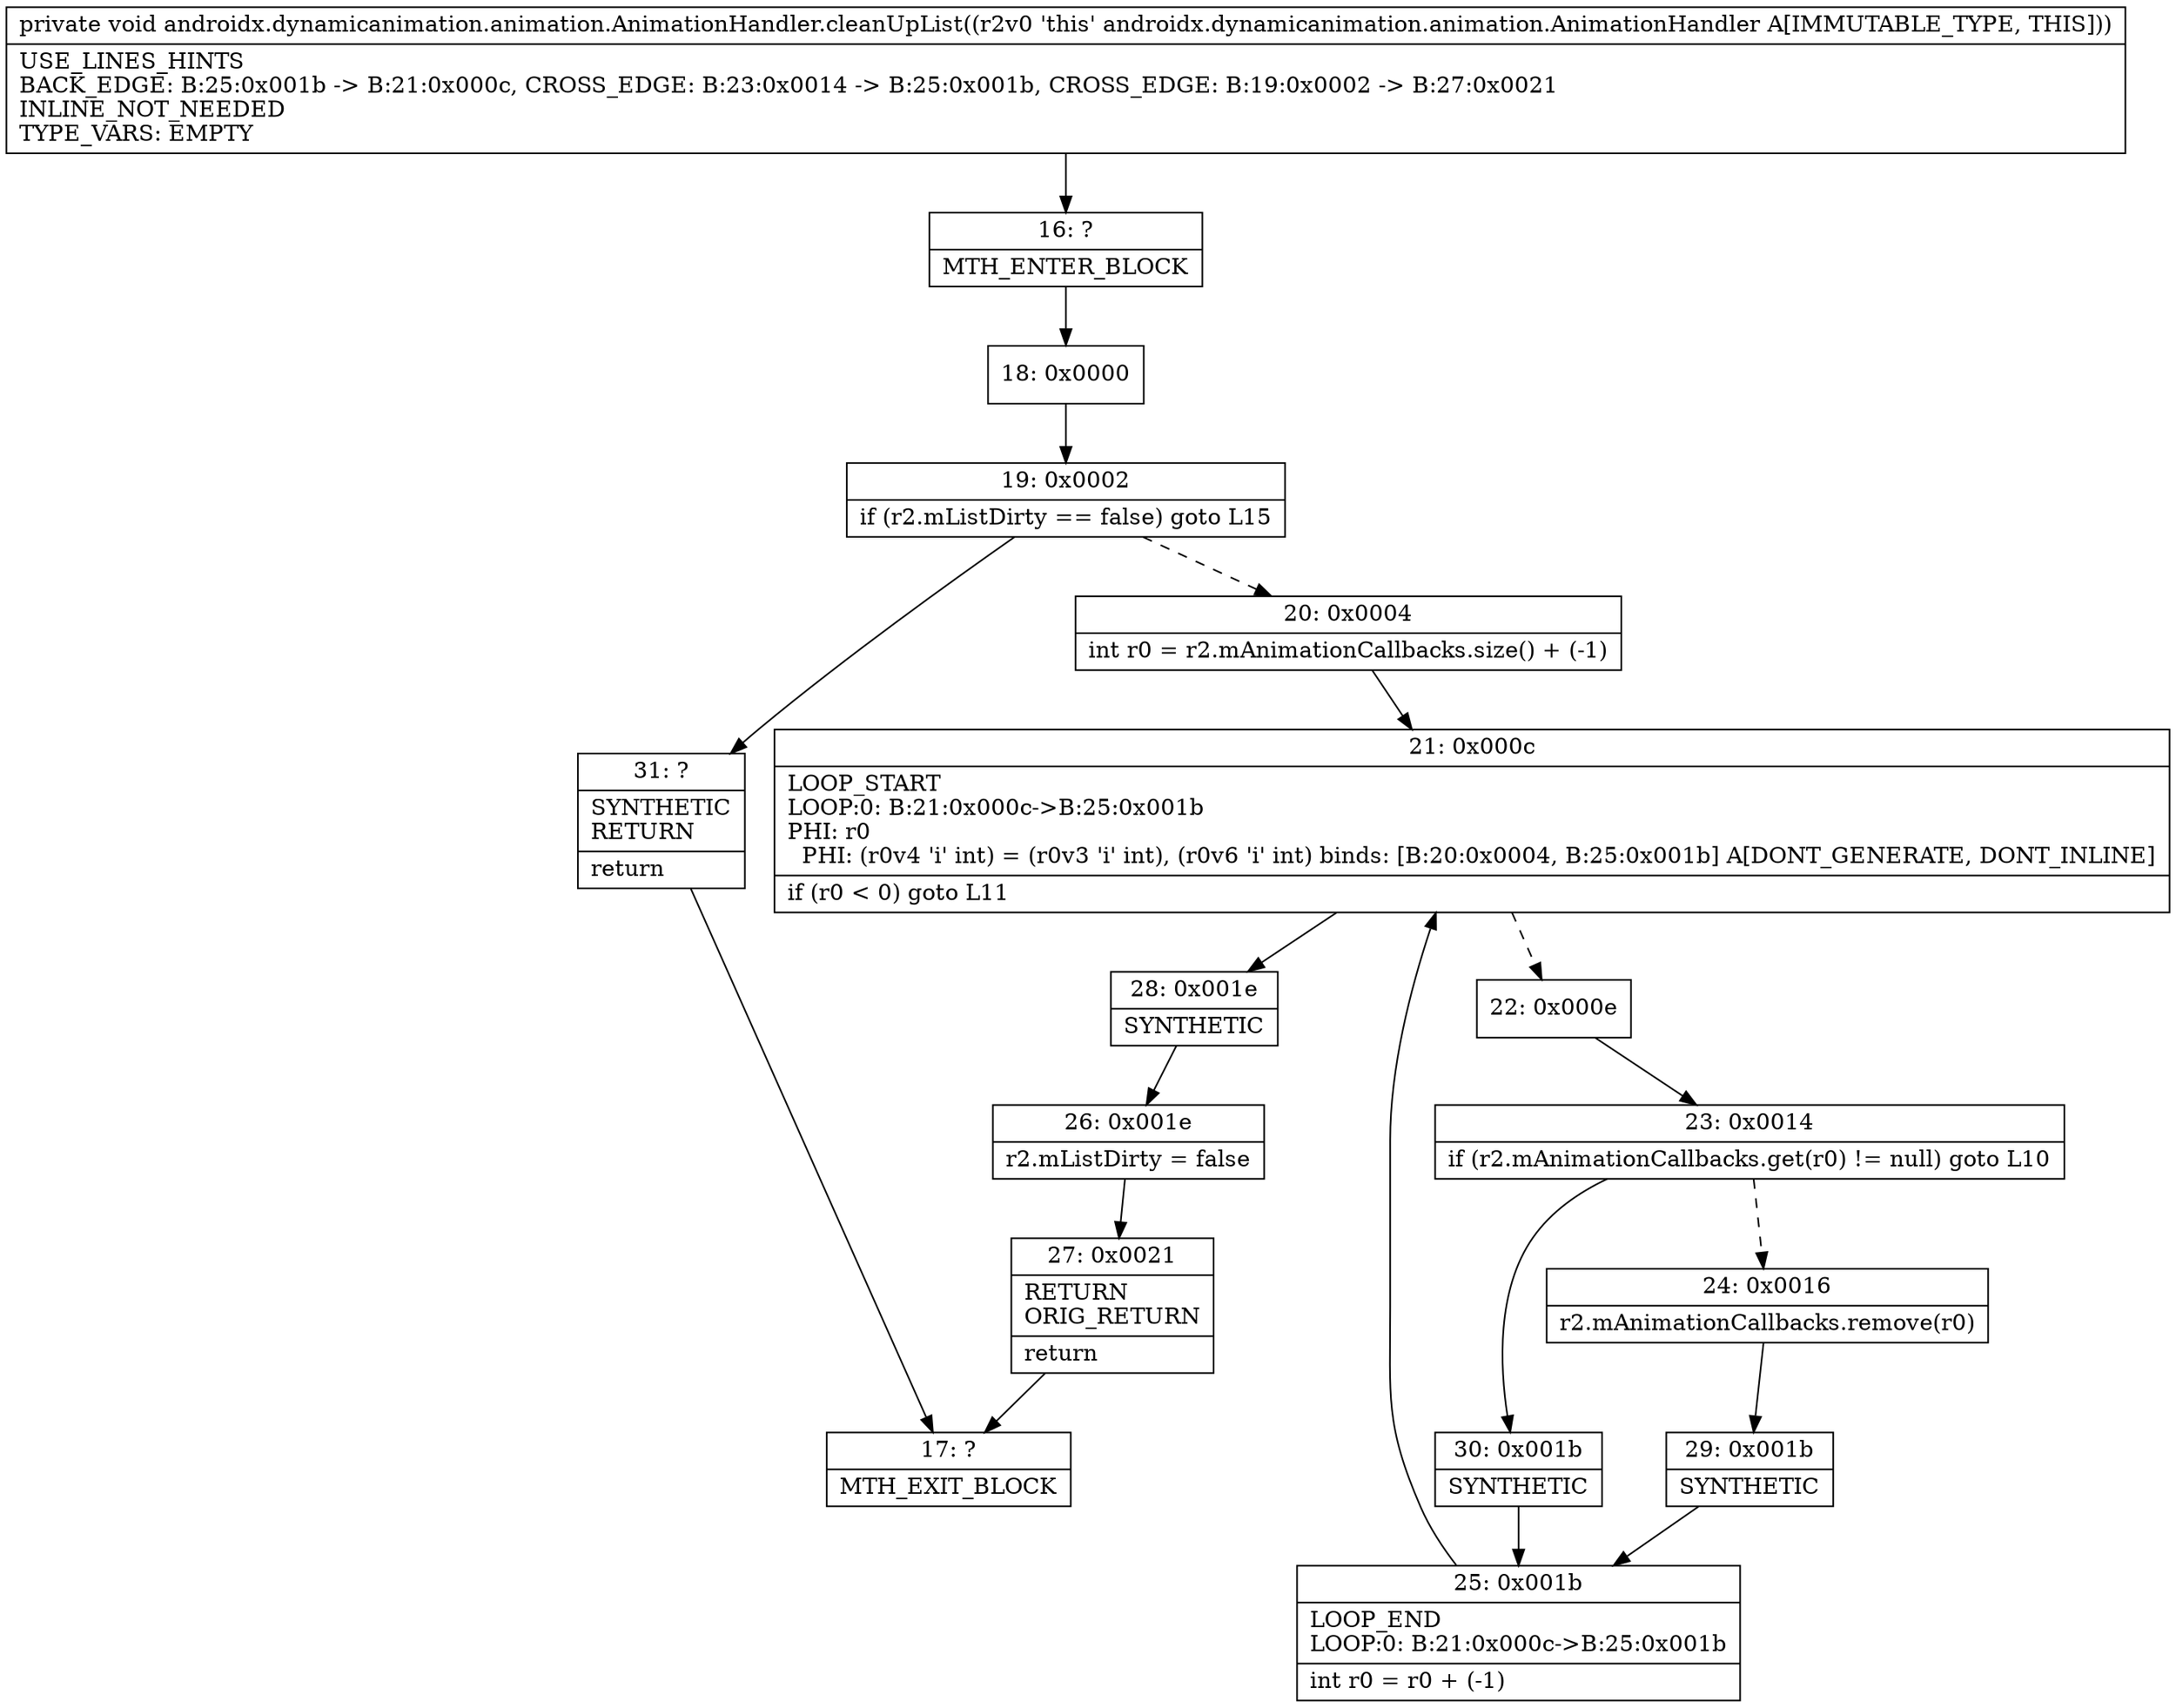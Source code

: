 digraph "CFG forandroidx.dynamicanimation.animation.AnimationHandler.cleanUpList()V" {
Node_16 [shape=record,label="{16\:\ ?|MTH_ENTER_BLOCK\l}"];
Node_18 [shape=record,label="{18\:\ 0x0000}"];
Node_19 [shape=record,label="{19\:\ 0x0002|if (r2.mListDirty == false) goto L15\l}"];
Node_20 [shape=record,label="{20\:\ 0x0004|int r0 = r2.mAnimationCallbacks.size() + (\-1)\l}"];
Node_21 [shape=record,label="{21\:\ 0x000c|LOOP_START\lLOOP:0: B:21:0x000c\-\>B:25:0x001b\lPHI: r0 \l  PHI: (r0v4 'i' int) = (r0v3 'i' int), (r0v6 'i' int) binds: [B:20:0x0004, B:25:0x001b] A[DONT_GENERATE, DONT_INLINE]\l|if (r0 \< 0) goto L11\l}"];
Node_22 [shape=record,label="{22\:\ 0x000e}"];
Node_23 [shape=record,label="{23\:\ 0x0014|if (r2.mAnimationCallbacks.get(r0) != null) goto L10\l}"];
Node_24 [shape=record,label="{24\:\ 0x0016|r2.mAnimationCallbacks.remove(r0)\l}"];
Node_29 [shape=record,label="{29\:\ 0x001b|SYNTHETIC\l}"];
Node_25 [shape=record,label="{25\:\ 0x001b|LOOP_END\lLOOP:0: B:21:0x000c\-\>B:25:0x001b\l|int r0 = r0 + (\-1)\l}"];
Node_30 [shape=record,label="{30\:\ 0x001b|SYNTHETIC\l}"];
Node_28 [shape=record,label="{28\:\ 0x001e|SYNTHETIC\l}"];
Node_26 [shape=record,label="{26\:\ 0x001e|r2.mListDirty = false\l}"];
Node_27 [shape=record,label="{27\:\ 0x0021|RETURN\lORIG_RETURN\l|return\l}"];
Node_17 [shape=record,label="{17\:\ ?|MTH_EXIT_BLOCK\l}"];
Node_31 [shape=record,label="{31\:\ ?|SYNTHETIC\lRETURN\l|return\l}"];
MethodNode[shape=record,label="{private void androidx.dynamicanimation.animation.AnimationHandler.cleanUpList((r2v0 'this' androidx.dynamicanimation.animation.AnimationHandler A[IMMUTABLE_TYPE, THIS]))  | USE_LINES_HINTS\lBACK_EDGE: B:25:0x001b \-\> B:21:0x000c, CROSS_EDGE: B:23:0x0014 \-\> B:25:0x001b, CROSS_EDGE: B:19:0x0002 \-\> B:27:0x0021\lINLINE_NOT_NEEDED\lTYPE_VARS: EMPTY\l}"];
MethodNode -> Node_16;Node_16 -> Node_18;
Node_18 -> Node_19;
Node_19 -> Node_20[style=dashed];
Node_19 -> Node_31;
Node_20 -> Node_21;
Node_21 -> Node_22[style=dashed];
Node_21 -> Node_28;
Node_22 -> Node_23;
Node_23 -> Node_24[style=dashed];
Node_23 -> Node_30;
Node_24 -> Node_29;
Node_29 -> Node_25;
Node_25 -> Node_21;
Node_30 -> Node_25;
Node_28 -> Node_26;
Node_26 -> Node_27;
Node_27 -> Node_17;
Node_31 -> Node_17;
}

